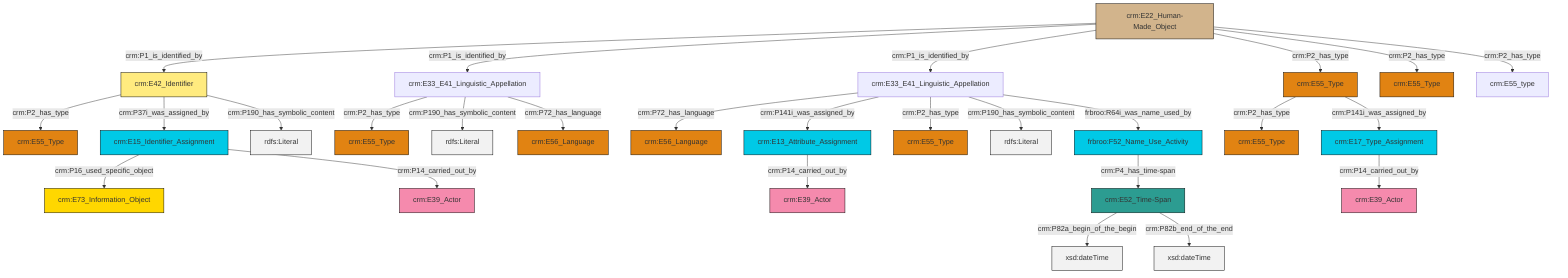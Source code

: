 graph TD
classDef Literal fill:#f2f2f2,stroke:#000000;
classDef CRM_Entity fill:#FFFFFF,stroke:#000000;
classDef Temporal_Entity fill:#00C9E6, stroke:#000000;
classDef Type fill:#E18312, stroke:#000000;
classDef Time-Span fill:#2C9C91, stroke:#000000;
classDef Appellation fill:#FFEB7F, stroke:#000000;
classDef Place fill:#008836, stroke:#000000;
classDef Persistent_Item fill:#B266B2, stroke:#000000;
classDef Conceptual_Object fill:#FFD700, stroke:#000000;
classDef Physical_Thing fill:#D2B48C, stroke:#000000;
classDef Actor fill:#f58aad, stroke:#000000;
classDef PC_Classes fill:#4ce600, stroke:#000000;
classDef Multi fill:#cccccc,stroke:#000000;

2["frbroo:F52_Name_Use_Activity"]:::Temporal_Entity -->|crm:P4_has_time-span| 3["crm:E52_Time-Span"]:::Time-Span
4["crm:E17_Type_Assignment"]:::Temporal_Entity -->|crm:P14_carried_out_by| 5["crm:E39_Actor"]:::Actor
6["crm:E33_E41_Linguistic_Appellation"]:::Default -->|crm:P2_has_type| 7["crm:E55_Type"]:::Type
10["crm:E33_E41_Linguistic_Appellation"]:::Default -->|crm:P72_has_language| 11["crm:E56_Language"]:::Type
13["crm:E22_Human-Made_Object"]:::Physical_Thing -->|crm:P1_is_identified_by| 14["crm:E42_Identifier"]:::Appellation
15["crm:E15_Identifier_Assignment"]:::Temporal_Entity -->|crm:P16_used_specific_object| 16["crm:E73_Information_Object"]:::Conceptual_Object
14["crm:E42_Identifier"]:::Appellation -->|crm:P2_has_type| 19["crm:E55_Type"]:::Type
3["crm:E52_Time-Span"]:::Time-Span -->|crm:P82a_begin_of_the_begin| 20[xsd:dateTime]:::Literal
6["crm:E33_E41_Linguistic_Appellation"]:::Default -->|crm:P190_has_symbolic_content| 23[rdfs:Literal]:::Literal
10["crm:E33_E41_Linguistic_Appellation"]:::Default -->|crm:P141i_was_assigned_by| 24["crm:E13_Attribute_Assignment"]:::Temporal_Entity
6["crm:E33_E41_Linguistic_Appellation"]:::Default -->|crm:P72_has_language| 21["crm:E56_Language"]:::Type
14["crm:E42_Identifier"]:::Appellation -->|crm:P37i_was_assigned_by| 15["crm:E15_Identifier_Assignment"]:::Temporal_Entity
13["crm:E22_Human-Made_Object"]:::Physical_Thing -->|crm:P1_is_identified_by| 6["crm:E33_E41_Linguistic_Appellation"]:::Default
13["crm:E22_Human-Made_Object"]:::Physical_Thing -->|crm:P1_is_identified_by| 10["crm:E33_E41_Linguistic_Appellation"]:::Default
3["crm:E52_Time-Span"]:::Time-Span -->|crm:P82b_end_of_the_end| 28[xsd:dateTime]:::Literal
13["crm:E22_Human-Made_Object"]:::Physical_Thing -->|crm:P2_has_type| 30["crm:E55_Type"]:::Type
13["crm:E22_Human-Made_Object"]:::Physical_Thing -->|crm:P2_has_type| 0["crm:E55_Type"]:::Type
10["crm:E33_E41_Linguistic_Appellation"]:::Default -->|crm:P2_has_type| 34["crm:E55_Type"]:::Type
13["crm:E22_Human-Made_Object"]:::Physical_Thing -->|crm:P2_has_type| 42["crm:E55_type"]:::Default
10["crm:E33_E41_Linguistic_Appellation"]:::Default -->|crm:P190_has_symbolic_content| 43[rdfs:Literal]:::Literal
30["crm:E55_Type"]:::Type -->|crm:P2_has_type| 32["crm:E55_Type"]:::Type
10["crm:E33_E41_Linguistic_Appellation"]:::Default -->|frbroo:R64i_was_name_used_by| 2["frbroo:F52_Name_Use_Activity"]:::Temporal_Entity
30["crm:E55_Type"]:::Type -->|crm:P141i_was_assigned_by| 4["crm:E17_Type_Assignment"]:::Temporal_Entity
24["crm:E13_Attribute_Assignment"]:::Temporal_Entity -->|crm:P14_carried_out_by| 8["crm:E39_Actor"]:::Actor
15["crm:E15_Identifier_Assignment"]:::Temporal_Entity -->|crm:P14_carried_out_by| 37["crm:E39_Actor"]:::Actor
14["crm:E42_Identifier"]:::Appellation -->|crm:P190_has_symbolic_content| 50[rdfs:Literal]:::Literal